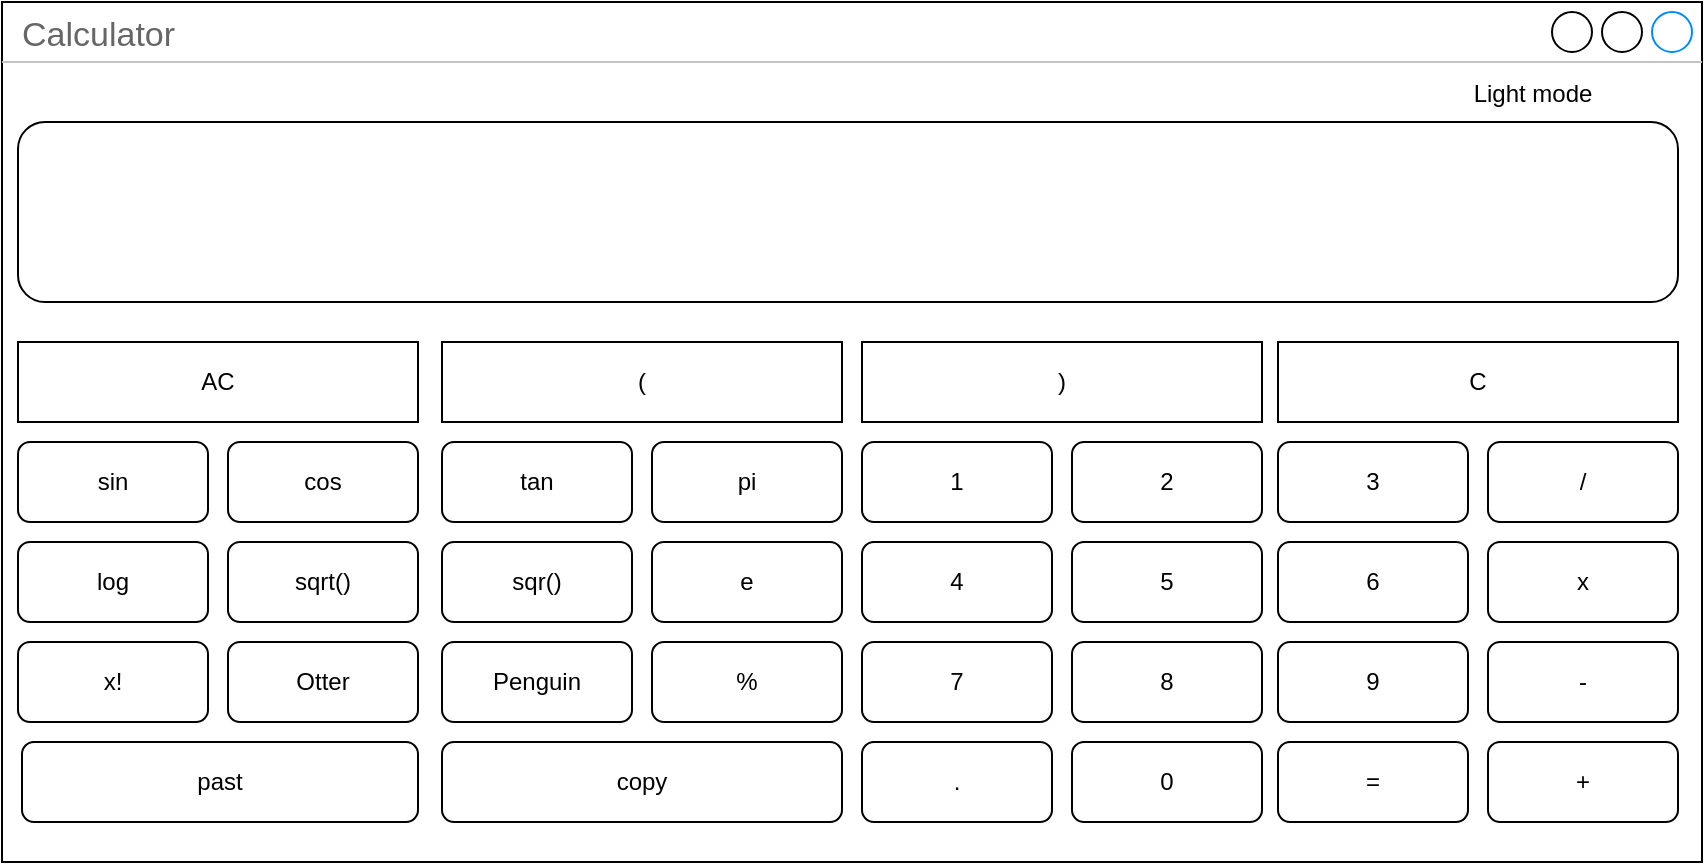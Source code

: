 <mxfile version="14.4.3" type="github">
  <diagram id="CgbYQKhZghYrt3ohgPF9" name="Page-1">
    <mxGraphModel dx="1117" dy="576" grid="1" gridSize="10" guides="1" tooltips="1" connect="1" arrows="1" fold="1" page="1" pageScale="1" pageWidth="850" pageHeight="1100" math="0" shadow="0">
      <root>
        <mxCell id="0" />
        <mxCell id="1" parent="0" />
        <mxCell id="uGhIJlgOY-x2Sij4maaB-2" value="Calculator" style="strokeWidth=1;shadow=0;dashed=0;align=center;html=1;shape=mxgraph.mockup.containers.window;align=left;verticalAlign=top;spacingLeft=8;strokeColor2=#008cff;strokeColor3=#c4c4c4;fontColor=#666666;mainText=;fontSize=17;labelBackgroundColor=none;" vertex="1" parent="1">
          <mxGeometry y="40" width="850" height="430" as="geometry" />
        </mxCell>
        <mxCell id="uGhIJlgOY-x2Sij4maaB-3" value="" style="rounded=1;whiteSpace=wrap;html=1;" vertex="1" parent="1">
          <mxGeometry x="8" y="100" width="830" height="90" as="geometry" />
        </mxCell>
        <mxCell id="uGhIJlgOY-x2Sij4maaB-7" value="Light mode" style="text;html=1;align=center;verticalAlign=middle;resizable=0;points=[];autosize=1;" vertex="1" parent="1">
          <mxGeometry x="730" y="76" width="70" height="20" as="geometry" />
        </mxCell>
        <mxCell id="uGhIJlgOY-x2Sij4maaB-9" value="" style="shape=image;html=1;verticalAlign=top;verticalLabelPosition=bottom;labelBackgroundColor=#ffffff;imageAspect=0;aspect=fixed;image=https://cdn4.iconfinder.com/data/icons/user-interface-583/32/Interface_Elements_interface_ui_toggle_switch_on_off-128.png" vertex="1" parent="1">
          <mxGeometry x="810" y="72" width="28" height="28" as="geometry" />
        </mxCell>
        <mxCell id="uGhIJlgOY-x2Sij4maaB-10" value="/" style="rounded=1;whiteSpace=wrap;html=1;" vertex="1" parent="1">
          <mxGeometry x="743" y="260" width="95" height="40" as="geometry" />
        </mxCell>
        <mxCell id="uGhIJlgOY-x2Sij4maaB-11" value="AC" style="rounded=0;whiteSpace=wrap;html=1;" vertex="1" parent="1">
          <mxGeometry x="8" y="210" width="200" height="40" as="geometry" />
        </mxCell>
        <mxCell id="uGhIJlgOY-x2Sij4maaB-12" value="(" style="rounded=0;whiteSpace=wrap;html=1;" vertex="1" parent="1">
          <mxGeometry x="220" y="210" width="200" height="40" as="geometry" />
        </mxCell>
        <mxCell id="uGhIJlgOY-x2Sij4maaB-13" value=")" style="rounded=0;whiteSpace=wrap;html=1;" vertex="1" parent="1">
          <mxGeometry x="430" y="210" width="200" height="40" as="geometry" />
        </mxCell>
        <mxCell id="uGhIJlgOY-x2Sij4maaB-14" value="C" style="rounded=0;whiteSpace=wrap;html=1;" vertex="1" parent="1">
          <mxGeometry x="638" y="210" width="200" height="40" as="geometry" />
        </mxCell>
        <mxCell id="uGhIJlgOY-x2Sij4maaB-15" value="3" style="rounded=1;whiteSpace=wrap;html=1;" vertex="1" parent="1">
          <mxGeometry x="638" y="260" width="95" height="40" as="geometry" />
        </mxCell>
        <mxCell id="uGhIJlgOY-x2Sij4maaB-17" value="sin" style="rounded=1;whiteSpace=wrap;html=1;" vertex="1" parent="1">
          <mxGeometry x="8" y="260" width="95" height="40" as="geometry" />
        </mxCell>
        <mxCell id="uGhIJlgOY-x2Sij4maaB-18" value="cos" style="rounded=1;whiteSpace=wrap;html=1;" vertex="1" parent="1">
          <mxGeometry x="113" y="260" width="95" height="40" as="geometry" />
        </mxCell>
        <mxCell id="uGhIJlgOY-x2Sij4maaB-19" value="tan" style="rounded=1;whiteSpace=wrap;html=1;" vertex="1" parent="1">
          <mxGeometry x="220" y="260" width="95" height="40" as="geometry" />
        </mxCell>
        <mxCell id="uGhIJlgOY-x2Sij4maaB-20" value="pi" style="rounded=1;whiteSpace=wrap;html=1;" vertex="1" parent="1">
          <mxGeometry x="325" y="260" width="95" height="40" as="geometry" />
        </mxCell>
        <mxCell id="uGhIJlgOY-x2Sij4maaB-21" value="1" style="rounded=1;whiteSpace=wrap;html=1;" vertex="1" parent="1">
          <mxGeometry x="430" y="260" width="95" height="40" as="geometry" />
        </mxCell>
        <mxCell id="uGhIJlgOY-x2Sij4maaB-22" value="2" style="rounded=1;whiteSpace=wrap;html=1;" vertex="1" parent="1">
          <mxGeometry x="535" y="260" width="95" height="40" as="geometry" />
        </mxCell>
        <mxCell id="uGhIJlgOY-x2Sij4maaB-27" value="x" style="rounded=1;whiteSpace=wrap;html=1;" vertex="1" parent="1">
          <mxGeometry x="743" y="310" width="95" height="40" as="geometry" />
        </mxCell>
        <mxCell id="uGhIJlgOY-x2Sij4maaB-28" value="6" style="rounded=1;whiteSpace=wrap;html=1;" vertex="1" parent="1">
          <mxGeometry x="638" y="310" width="95" height="40" as="geometry" />
        </mxCell>
        <mxCell id="uGhIJlgOY-x2Sij4maaB-29" value="log" style="rounded=1;whiteSpace=wrap;html=1;" vertex="1" parent="1">
          <mxGeometry x="8" y="310" width="95" height="40" as="geometry" />
        </mxCell>
        <mxCell id="uGhIJlgOY-x2Sij4maaB-30" value="sqrt()" style="rounded=1;whiteSpace=wrap;html=1;" vertex="1" parent="1">
          <mxGeometry x="113" y="310" width="95" height="40" as="geometry" />
        </mxCell>
        <mxCell id="uGhIJlgOY-x2Sij4maaB-31" value="sqr()" style="rounded=1;whiteSpace=wrap;html=1;" vertex="1" parent="1">
          <mxGeometry x="220" y="310" width="95" height="40" as="geometry" />
        </mxCell>
        <mxCell id="uGhIJlgOY-x2Sij4maaB-32" value="e" style="rounded=1;whiteSpace=wrap;html=1;" vertex="1" parent="1">
          <mxGeometry x="325" y="310" width="95" height="40" as="geometry" />
        </mxCell>
        <mxCell id="uGhIJlgOY-x2Sij4maaB-33" value="4" style="rounded=1;whiteSpace=wrap;html=1;" vertex="1" parent="1">
          <mxGeometry x="430" y="310" width="95" height="40" as="geometry" />
        </mxCell>
        <mxCell id="uGhIJlgOY-x2Sij4maaB-34" value="5" style="rounded=1;whiteSpace=wrap;html=1;" vertex="1" parent="1">
          <mxGeometry x="535" y="310" width="95" height="40" as="geometry" />
        </mxCell>
        <mxCell id="uGhIJlgOY-x2Sij4maaB-43" value="-" style="rounded=1;whiteSpace=wrap;html=1;" vertex="1" parent="1">
          <mxGeometry x="743" y="360" width="95" height="40" as="geometry" />
        </mxCell>
        <mxCell id="uGhIJlgOY-x2Sij4maaB-44" value="9" style="rounded=1;whiteSpace=wrap;html=1;" vertex="1" parent="1">
          <mxGeometry x="638" y="360" width="95" height="40" as="geometry" />
        </mxCell>
        <mxCell id="uGhIJlgOY-x2Sij4maaB-45" value="x!" style="rounded=1;whiteSpace=wrap;html=1;" vertex="1" parent="1">
          <mxGeometry x="8" y="360" width="95" height="40" as="geometry" />
        </mxCell>
        <mxCell id="uGhIJlgOY-x2Sij4maaB-46" value="Otter" style="rounded=1;whiteSpace=wrap;html=1;" vertex="1" parent="1">
          <mxGeometry x="113" y="360" width="95" height="40" as="geometry" />
        </mxCell>
        <mxCell id="uGhIJlgOY-x2Sij4maaB-47" value="Penguin" style="rounded=1;whiteSpace=wrap;html=1;" vertex="1" parent="1">
          <mxGeometry x="220" y="360" width="95" height="40" as="geometry" />
        </mxCell>
        <mxCell id="uGhIJlgOY-x2Sij4maaB-48" value="%" style="rounded=1;whiteSpace=wrap;html=1;" vertex="1" parent="1">
          <mxGeometry x="325" y="360" width="95" height="40" as="geometry" />
        </mxCell>
        <mxCell id="uGhIJlgOY-x2Sij4maaB-49" value="7" style="rounded=1;whiteSpace=wrap;html=1;" vertex="1" parent="1">
          <mxGeometry x="430" y="360" width="95" height="40" as="geometry" />
        </mxCell>
        <mxCell id="uGhIJlgOY-x2Sij4maaB-50" value="8" style="rounded=1;whiteSpace=wrap;html=1;" vertex="1" parent="1">
          <mxGeometry x="535" y="360" width="95" height="40" as="geometry" />
        </mxCell>
        <mxCell id="uGhIJlgOY-x2Sij4maaB-51" value="+" style="rounded=1;whiteSpace=wrap;html=1;" vertex="1" parent="1">
          <mxGeometry x="743" y="410" width="95" height="40" as="geometry" />
        </mxCell>
        <mxCell id="uGhIJlgOY-x2Sij4maaB-52" value="=" style="rounded=1;whiteSpace=wrap;html=1;" vertex="1" parent="1">
          <mxGeometry x="638" y="410" width="95" height="40" as="geometry" />
        </mxCell>
        <mxCell id="uGhIJlgOY-x2Sij4maaB-54" value="past" style="rounded=1;whiteSpace=wrap;html=1;" vertex="1" parent="1">
          <mxGeometry x="10" y="410" width="198" height="40" as="geometry" />
        </mxCell>
        <mxCell id="uGhIJlgOY-x2Sij4maaB-55" value="copy" style="rounded=1;whiteSpace=wrap;html=1;" vertex="1" parent="1">
          <mxGeometry x="220" y="410" width="200" height="40" as="geometry" />
        </mxCell>
        <mxCell id="uGhIJlgOY-x2Sij4maaB-57" value="." style="rounded=1;whiteSpace=wrap;html=1;" vertex="1" parent="1">
          <mxGeometry x="430" y="410" width="95" height="40" as="geometry" />
        </mxCell>
        <mxCell id="uGhIJlgOY-x2Sij4maaB-58" value="0" style="rounded=1;whiteSpace=wrap;html=1;" vertex="1" parent="1">
          <mxGeometry x="535" y="410" width="95" height="40" as="geometry" />
        </mxCell>
      </root>
    </mxGraphModel>
  </diagram>
</mxfile>
